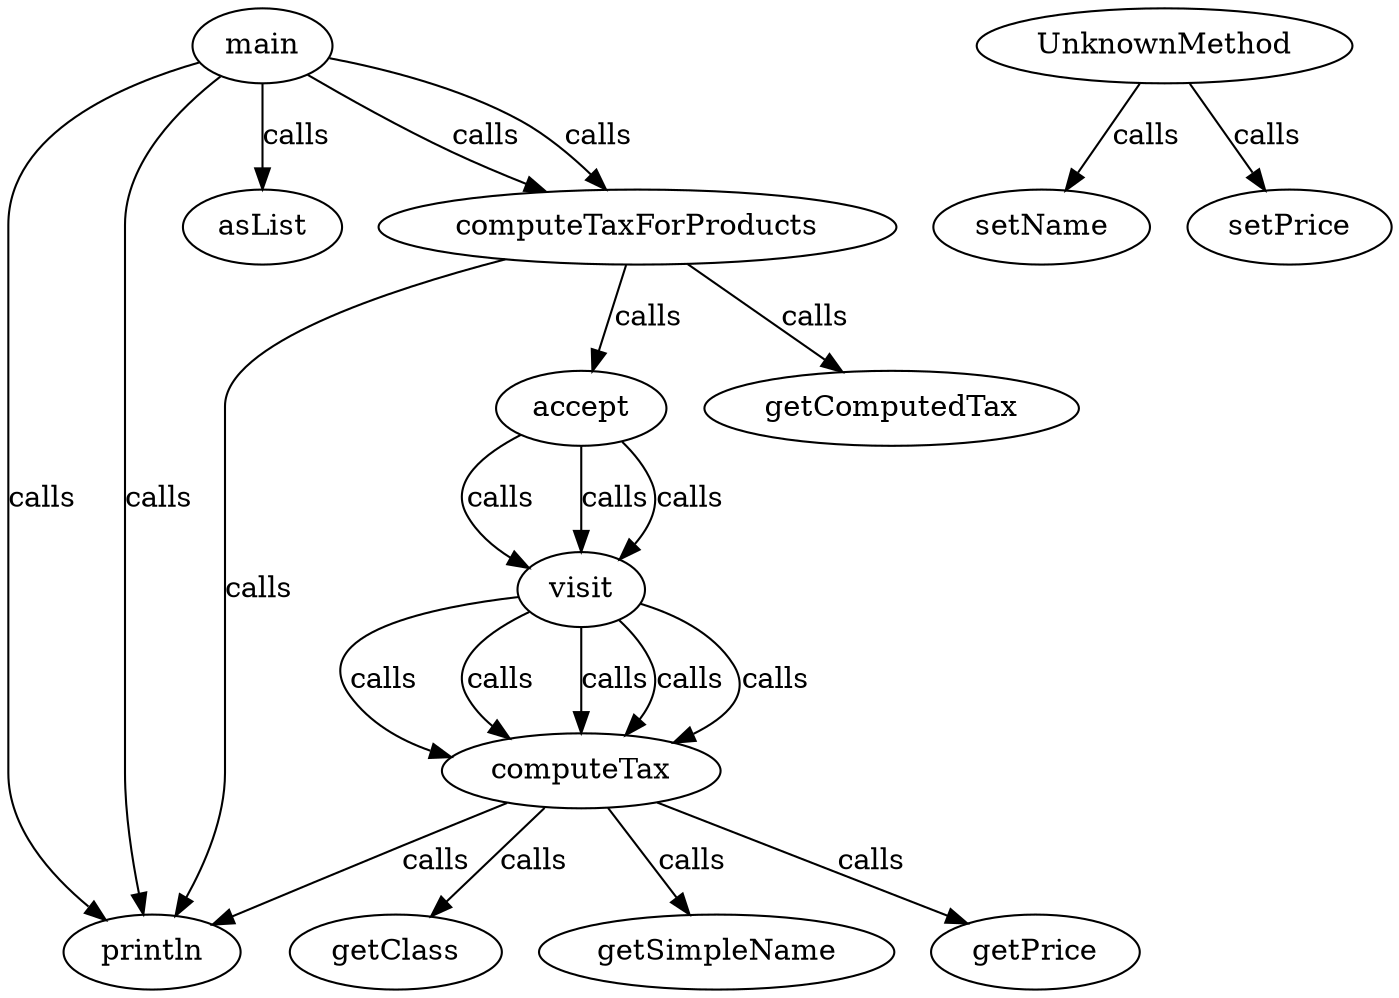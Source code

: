 digraph CallGraph {
"computeTax" -> "getClass" [label="calls"];
"computeTax" -> "getSimpleName" [label="calls"];
"computeTax" -> "println" [label="calls"];
"computeTax" -> "getPrice" [label="calls"];
"visit" -> "computeTax" [label="calls"];
"visit" -> "computeTax" [label="calls"];
"visit" -> "computeTax" [label="calls"];
"main" -> "asList" [label="calls"];
"main" -> "println" [label="calls"];
"main" -> "computeTaxForProducts" [label="calls"];
"main" -> "println" [label="calls"];
"main" -> "computeTaxForProducts" [label="calls"];
"computeTaxForProducts" -> "accept" [label="calls"];
"computeTaxForProducts" -> "getComputedTax" [label="calls"];
"computeTaxForProducts" -> "println" [label="calls"];
"accept" -> "visit" [label="calls"];
"visit" -> "computeTax" [label="calls"];
"visit" -> "computeTax" [label="calls"];
"UnknownMethod" -> "setName" [label="calls"];
"UnknownMethod" -> "setPrice" [label="calls"];
"accept" -> "visit" [label="calls"];
"accept" -> "visit" [label="calls"];
}

